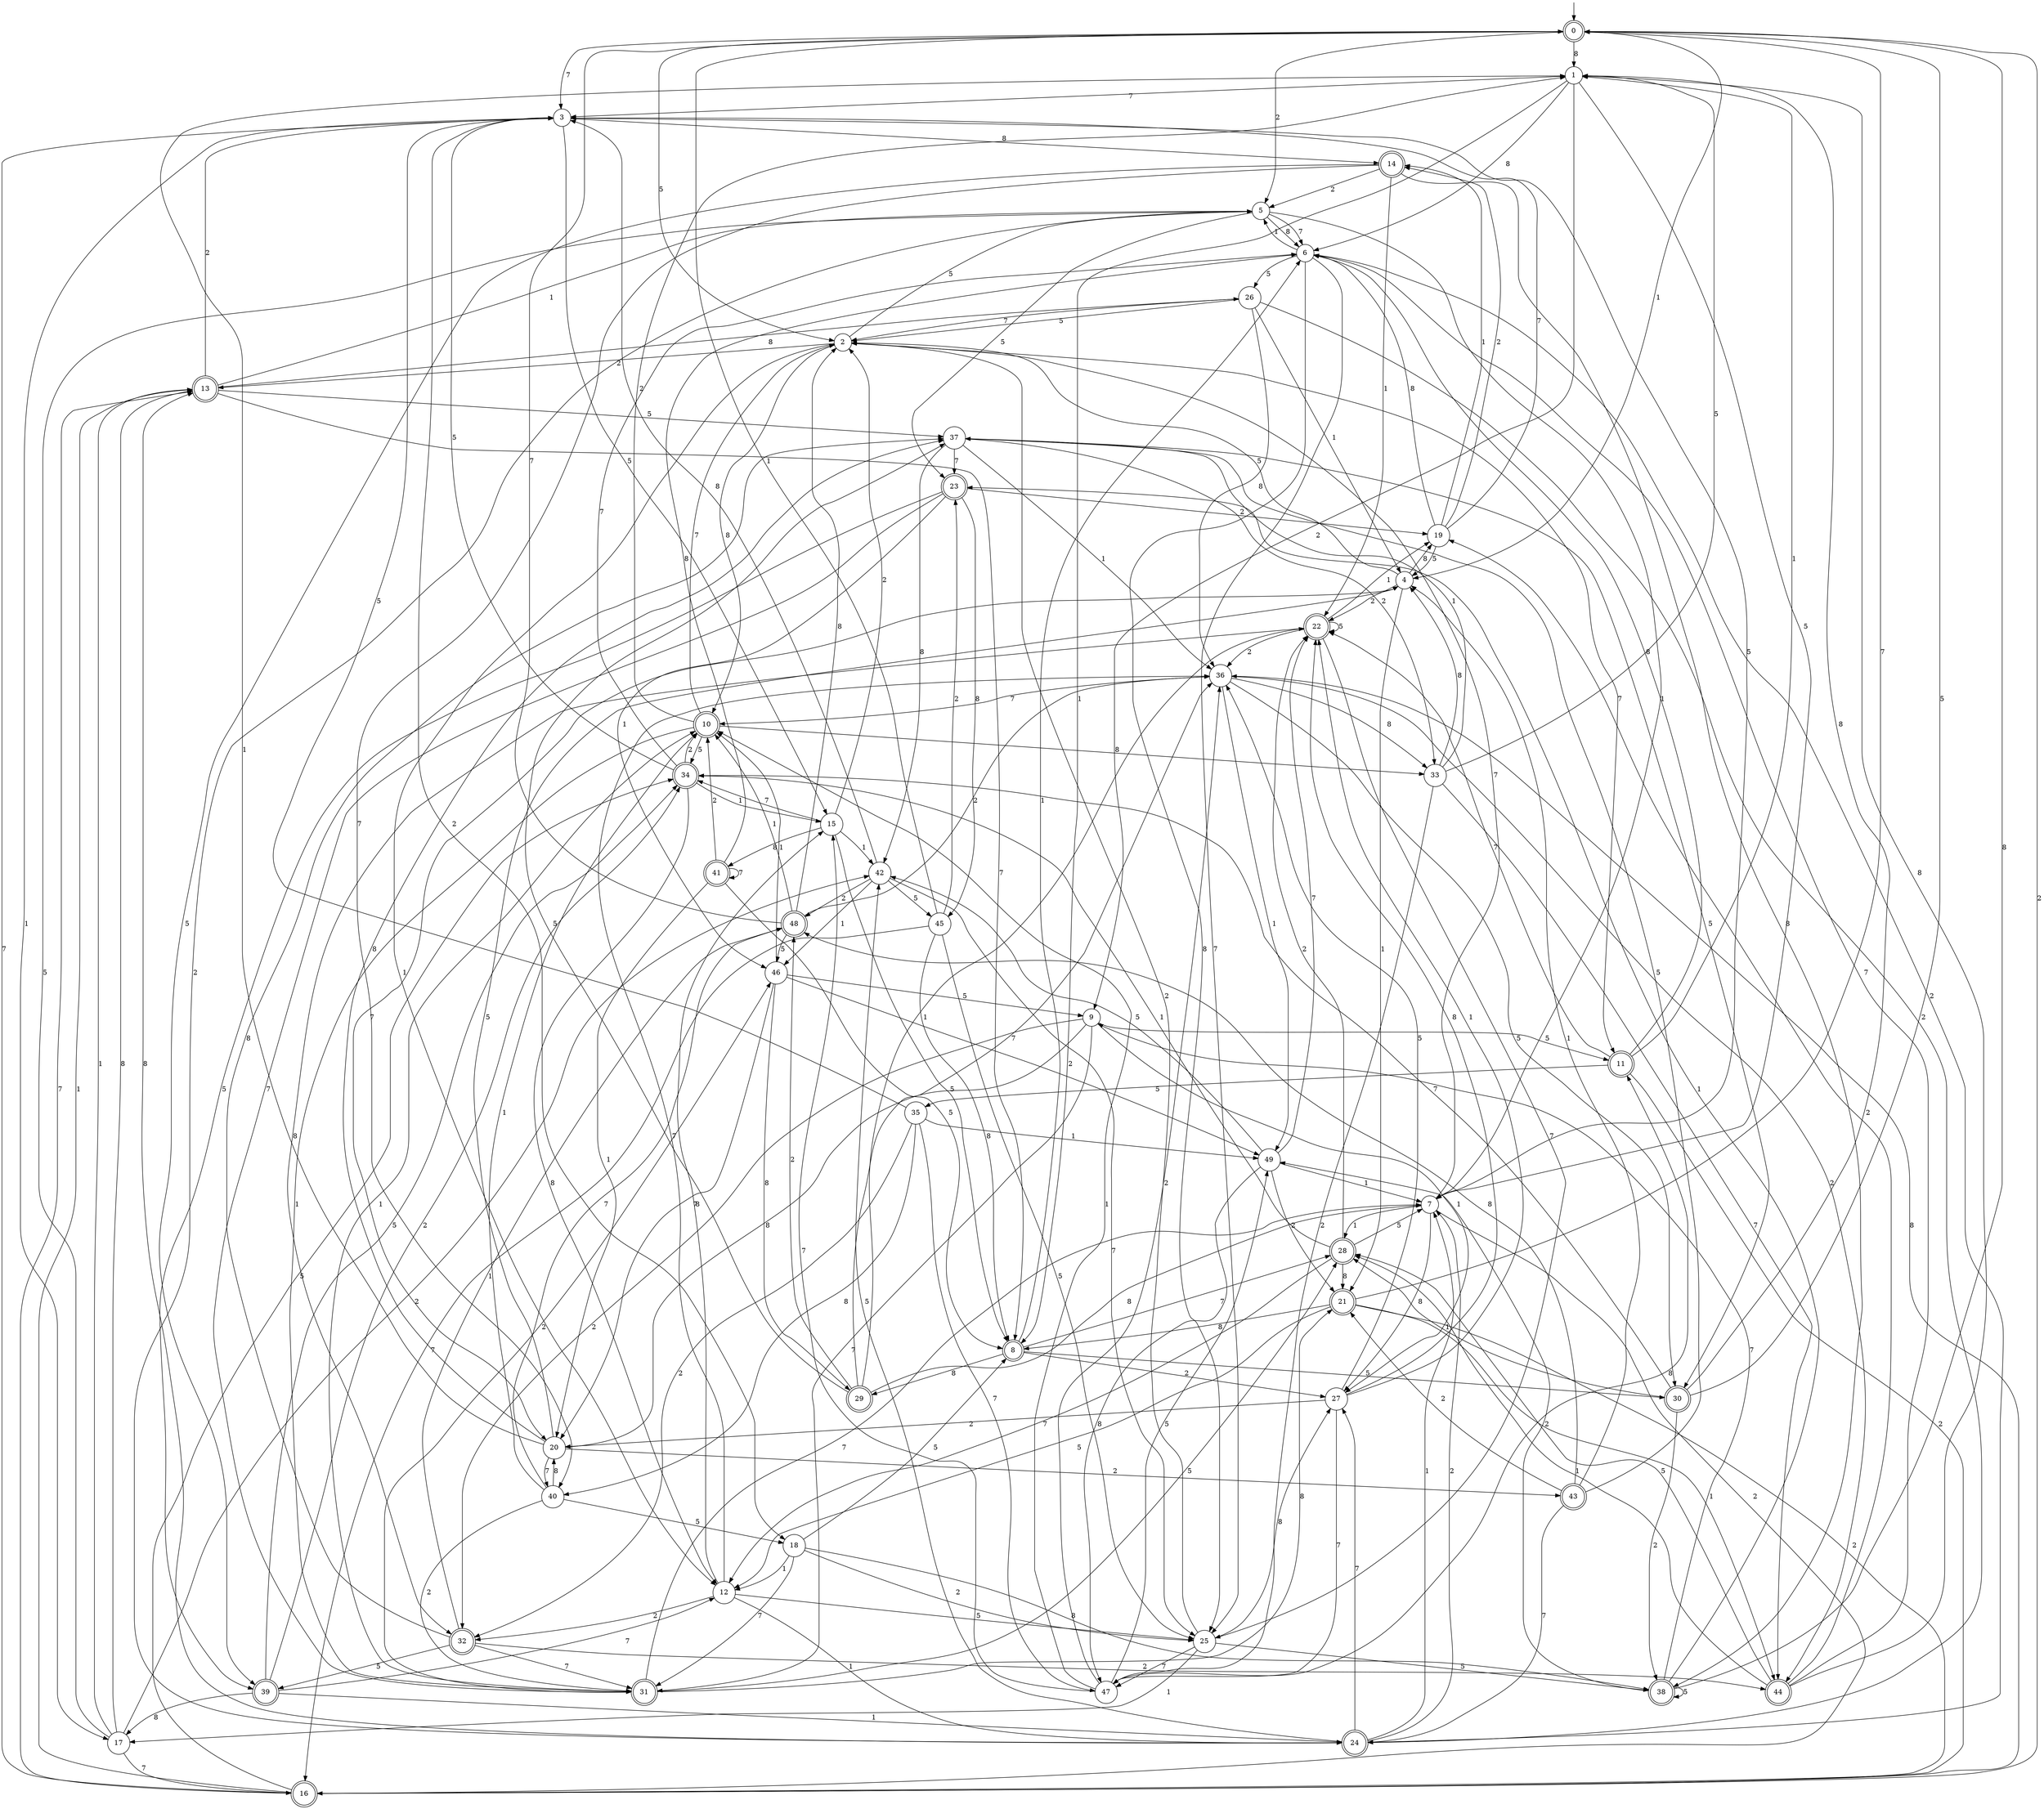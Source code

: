 digraph g {

	s0 [shape="doublecircle" label="0"];
	s1 [shape="circle" label="1"];
	s2 [shape="circle" label="2"];
	s3 [shape="circle" label="3"];
	s4 [shape="circle" label="4"];
	s5 [shape="circle" label="5"];
	s6 [shape="circle" label="6"];
	s7 [shape="circle" label="7"];
	s8 [shape="doublecircle" label="8"];
	s9 [shape="circle" label="9"];
	s10 [shape="doublecircle" label="10"];
	s11 [shape="doublecircle" label="11"];
	s12 [shape="circle" label="12"];
	s13 [shape="doublecircle" label="13"];
	s14 [shape="doublecircle" label="14"];
	s15 [shape="circle" label="15"];
	s16 [shape="doublecircle" label="16"];
	s17 [shape="circle" label="17"];
	s18 [shape="circle" label="18"];
	s19 [shape="circle" label="19"];
	s20 [shape="circle" label="20"];
	s21 [shape="doublecircle" label="21"];
	s22 [shape="doublecircle" label="22"];
	s23 [shape="doublecircle" label="23"];
	s24 [shape="doublecircle" label="24"];
	s25 [shape="circle" label="25"];
	s26 [shape="circle" label="26"];
	s27 [shape="circle" label="27"];
	s28 [shape="doublecircle" label="28"];
	s29 [shape="doublecircle" label="29"];
	s30 [shape="doublecircle" label="30"];
	s31 [shape="doublecircle" label="31"];
	s32 [shape="doublecircle" label="32"];
	s33 [shape="circle" label="33"];
	s34 [shape="doublecircle" label="34"];
	s35 [shape="circle" label="35"];
	s36 [shape="circle" label="36"];
	s37 [shape="circle" label="37"];
	s38 [shape="doublecircle" label="38"];
	s39 [shape="doublecircle" label="39"];
	s40 [shape="circle" label="40"];
	s41 [shape="doublecircle" label="41"];
	s42 [shape="circle" label="42"];
	s43 [shape="doublecircle" label="43"];
	s44 [shape="doublecircle" label="44"];
	s45 [shape="circle" label="45"];
	s46 [shape="circle" label="46"];
	s47 [shape="circle" label="47"];
	s48 [shape="doublecircle" label="48"];
	s49 [shape="circle" label="49"];
	s0 -> s1 [label="8"];
	s0 -> s2 [label="5"];
	s0 -> s3 [label="7"];
	s0 -> s4 [label="1"];
	s0 -> s5 [label="2"];
	s1 -> s6 [label="8"];
	s1 -> s7 [label="5"];
	s1 -> s3 [label="7"];
	s1 -> s8 [label="1"];
	s1 -> s9 [label="2"];
	s2 -> s10 [label="8"];
	s2 -> s5 [label="5"];
	s2 -> s11 [label="7"];
	s2 -> s12 [label="1"];
	s2 -> s13 [label="2"];
	s3 -> s14 [label="8"];
	s3 -> s15 [label="5"];
	s3 -> s16 [label="7"];
	s3 -> s17 [label="1"];
	s3 -> s18 [label="2"];
	s4 -> s19 [label="8"];
	s4 -> s2 [label="5"];
	s4 -> s20 [label="7"];
	s4 -> s21 [label="1"];
	s4 -> s22 [label="2"];
	s5 -> s6 [label="8"];
	s5 -> s23 [label="5"];
	s5 -> s6 [label="7"];
	s5 -> s7 [label="1"];
	s5 -> s24 [label="2"];
	s6 -> s25 [label="8"];
	s6 -> s26 [label="5"];
	s6 -> s25 [label="7"];
	s6 -> s5 [label="1"];
	s6 -> s24 [label="2"];
	s7 -> s27 [label="8"];
	s7 -> s3 [label="5"];
	s7 -> s2 [label="7"];
	s7 -> s28 [label="1"];
	s7 -> s16 [label="2"];
	s8 -> s29 [label="8"];
	s8 -> s30 [label="5"];
	s8 -> s28 [label="7"];
	s8 -> s6 [label="1"];
	s8 -> s27 [label="2"];
	s9 -> s20 [label="8"];
	s9 -> s11 [label="5"];
	s9 -> s31 [label="7"];
	s9 -> s27 [label="1"];
	s9 -> s32 [label="2"];
	s10 -> s33 [label="8"];
	s10 -> s34 [label="5"];
	s10 -> s2 [label="7"];
	s10 -> s31 [label="1"];
	s10 -> s1 [label="2"];
	s11 -> s6 [label="8"];
	s11 -> s35 [label="5"];
	s11 -> s22 [label="7"];
	s11 -> s1 [label="1"];
	s11 -> s16 [label="2"];
	s12 -> s15 [label="8"];
	s12 -> s25 [label="5"];
	s12 -> s36 [label="7"];
	s12 -> s24 [label="1"];
	s12 -> s32 [label="2"];
	s13 -> s26 [label="8"];
	s13 -> s37 [label="5"];
	s13 -> s8 [label="7"];
	s13 -> s5 [label="1"];
	s13 -> s3 [label="2"];
	s14 -> s38 [label="8"];
	s14 -> s39 [label="5"];
	s14 -> s40 [label="7"];
	s14 -> s22 [label="1"];
	s14 -> s5 [label="2"];
	s15 -> s41 [label="8"];
	s15 -> s8 [label="5"];
	s15 -> s34 [label="7"];
	s15 -> s42 [label="1"];
	s15 -> s2 [label="2"];
	s16 -> s36 [label="8"];
	s16 -> s34 [label="5"];
	s16 -> s13 [label="7"];
	s16 -> s13 [label="1"];
	s16 -> s0 [label="2"];
	s17 -> s13 [label="8"];
	s17 -> s5 [label="5"];
	s17 -> s16 [label="7"];
	s17 -> s13 [label="1"];
	s17 -> s42 [label="2"];
	s18 -> s38 [label="8"];
	s18 -> s8 [label="5"];
	s18 -> s31 [label="7"];
	s18 -> s12 [label="1"];
	s18 -> s25 [label="2"];
	s19 -> s6 [label="8"];
	s19 -> s4 [label="5"];
	s19 -> s3 [label="7"];
	s19 -> s14 [label="1"];
	s19 -> s14 [label="2"];
	s20 -> s37 [label="8"];
	s20 -> s4 [label="5"];
	s20 -> s40 [label="7"];
	s20 -> s1 [label="1"];
	s20 -> s43 [label="2"];
	s21 -> s8 [label="8"];
	s21 -> s12 [label="5"];
	s21 -> s0 [label="7"];
	s21 -> s44 [label="1"];
	s21 -> s16 [label="2"];
	s22 -> s32 [label="8"];
	s22 -> s22 [label="5"];
	s22 -> s25 [label="7"];
	s22 -> s19 [label="1"];
	s22 -> s36 [label="2"];
	s23 -> s45 [label="8"];
	s23 -> s39 [label="5"];
	s23 -> s31 [label="7"];
	s23 -> s46 [label="1"];
	s23 -> s19 [label="2"];
	s24 -> s13 [label="8"];
	s24 -> s42 [label="5"];
	s24 -> s27 [label="7"];
	s24 -> s7 [label="1"];
	s24 -> s7 [label="2"];
	s25 -> s27 [label="8"];
	s25 -> s38 [label="5"];
	s25 -> s47 [label="7"];
	s25 -> s17 [label="1"];
	s25 -> s2 [label="2"];
	s26 -> s36 [label="8"];
	s26 -> s2 [label="5"];
	s26 -> s2 [label="7"];
	s26 -> s4 [label="1"];
	s26 -> s24 [label="2"];
	s27 -> s22 [label="8"];
	s27 -> s36 [label="5"];
	s27 -> s47 [label="7"];
	s27 -> s22 [label="1"];
	s27 -> s20 [label="2"];
	s28 -> s21 [label="8"];
	s28 -> s7 [label="5"];
	s28 -> s12 [label="7"];
	s28 -> s34 [label="1"];
	s28 -> s22 [label="2"];
	s29 -> s7 [label="8"];
	s29 -> s37 [label="5"];
	s29 -> s36 [label="7"];
	s29 -> s22 [label="1"];
	s29 -> s48 [label="2"];
	s30 -> s1 [label="8"];
	s30 -> s0 [label="5"];
	s30 -> s34 [label="7"];
	s30 -> s28 [label="1"];
	s30 -> s38 [label="2"];
	s31 -> s21 [label="8"];
	s31 -> s28 [label="5"];
	s31 -> s7 [label="7"];
	s31 -> s10 [label="1"];
	s31 -> s46 [label="2"];
	s32 -> s37 [label="8"];
	s32 -> s39 [label="5"];
	s32 -> s31 [label="7"];
	s32 -> s48 [label="1"];
	s32 -> s44 [label="2"];
	s33 -> s4 [label="8"];
	s33 -> s1 [label="5"];
	s33 -> s44 [label="7"];
	s33 -> s37 [label="1"];
	s33 -> s47 [label="2"];
	s34 -> s12 [label="8"];
	s34 -> s3 [label="5"];
	s34 -> s6 [label="7"];
	s34 -> s15 [label="1"];
	s34 -> s10 [label="2"];
	s35 -> s40 [label="8"];
	s35 -> s3 [label="5"];
	s35 -> s47 [label="7"];
	s35 -> s49 [label="1"];
	s35 -> s32 [label="2"];
	s36 -> s33 [label="8"];
	s36 -> s30 [label="5"];
	s36 -> s10 [label="7"];
	s36 -> s49 [label="1"];
	s36 -> s44 [label="2"];
	s37 -> s42 [label="8"];
	s37 -> s30 [label="5"];
	s37 -> s23 [label="7"];
	s37 -> s36 [label="1"];
	s37 -> s33 [label="2"];
	s38 -> s0 [label="8"];
	s38 -> s38 [label="5"];
	s38 -> s9 [label="7"];
	s38 -> s23 [label="1"];
	s38 -> s49 [label="2"];
	s39 -> s17 [label="8"];
	s39 -> s34 [label="5"];
	s39 -> s12 [label="7"];
	s39 -> s24 [label="1"];
	s39 -> s34 [label="2"];
	s40 -> s20 [label="8"];
	s40 -> s18 [label="5"];
	s40 -> s48 [label="7"];
	s40 -> s10 [label="1"];
	s40 -> s31 [label="2"];
	s41 -> s6 [label="8"];
	s41 -> s8 [label="5"];
	s41 -> s41 [label="7"];
	s41 -> s20 [label="1"];
	s41 -> s10 [label="2"];
	s42 -> s3 [label="8"];
	s42 -> s45 [label="5"];
	s42 -> s25 [label="7"];
	s42 -> s46 [label="1"];
	s42 -> s48 [label="2"];
	s43 -> s48 [label="8"];
	s43 -> s37 [label="5"];
	s43 -> s24 [label="7"];
	s43 -> s4 [label="1"];
	s43 -> s21 [label="2"];
	s44 -> s1 [label="8"];
	s44 -> s28 [label="5"];
	s44 -> s6 [label="7"];
	s44 -> s28 [label="1"];
	s44 -> s19 [label="2"];
	s45 -> s8 [label="8"];
	s45 -> s25 [label="5"];
	s45 -> s16 [label="7"];
	s45 -> s0 [label="1"];
	s45 -> s23 [label="2"];
	s46 -> s29 [label="8"];
	s46 -> s9 [label="5"];
	s46 -> s20 [label="7"];
	s46 -> s10 [label="1"];
	s46 -> s49 [label="2"];
	s47 -> s11 [label="8"];
	s47 -> s49 [label="5"];
	s47 -> s15 [label="7"];
	s47 -> s10 [label="1"];
	s47 -> s36 [label="2"];
	s48 -> s2 [label="8"];
	s48 -> s46 [label="5"];
	s48 -> s0 [label="7"];
	s48 -> s10 [label="1"];
	s48 -> s36 [label="2"];
	s49 -> s47 [label="8"];
	s49 -> s42 [label="5"];
	s49 -> s22 [label="7"];
	s49 -> s7 [label="1"];
	s49 -> s21 [label="2"];

__start0 [label="" shape="none" width="0" height="0"];
__start0 -> s0;

}
